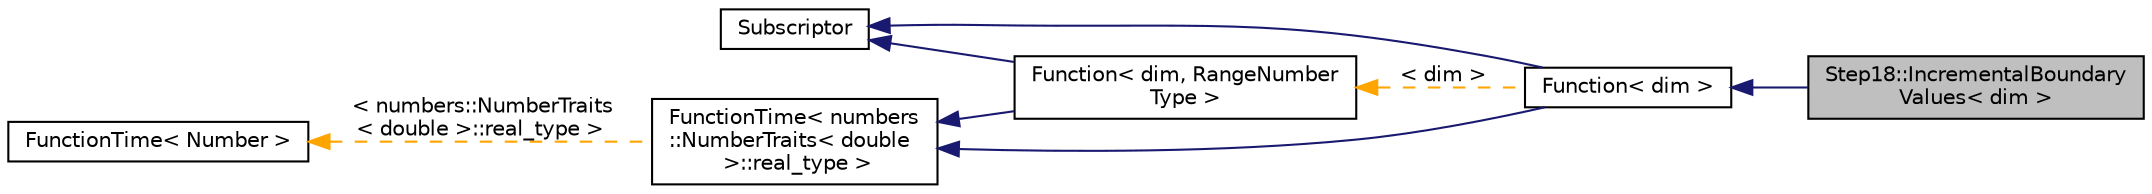 digraph "Step18::IncrementalBoundaryValues&lt; dim &gt;"
{
 // LATEX_PDF_SIZE
  edge [fontname="Helvetica",fontsize="10",labelfontname="Helvetica",labelfontsize="10"];
  node [fontname="Helvetica",fontsize="10",shape=record];
  rankdir="LR";
  Node1 [label="Step18::IncrementalBoundary\lValues\< dim \>",height=0.2,width=0.4,color="black", fillcolor="grey75", style="filled", fontcolor="black",tooltip=" "];
  Node2 -> Node1 [dir="back",color="midnightblue",fontsize="10",style="solid",fontname="Helvetica"];
  Node2 [label="Function\< dim \>",height=0.2,width=0.4,color="black", fillcolor="white", style="filled",URL="$classFunction.html",tooltip=" "];
  Node3 -> Node2 [dir="back",color="midnightblue",fontsize="10",style="solid",fontname="Helvetica"];
  Node3 [label="FunctionTime\< numbers\l::NumberTraits\< double\l \>::real_type \>",height=0.2,width=0.4,color="black", fillcolor="white", style="filled",URL="$classFunctionTime.html",tooltip=" "];
  Node4 -> Node3 [dir="back",color="orange",fontsize="10",style="dashed",label=" \< numbers::NumberTraits\l\< double \>::real_type \>" ,fontname="Helvetica"];
  Node4 [label="FunctionTime\< Number \>",height=0.2,width=0.4,color="black", fillcolor="white", style="filled",URL="$classFunctionTime.html",tooltip=" "];
  Node5 -> Node2 [dir="back",color="midnightblue",fontsize="10",style="solid",fontname="Helvetica"];
  Node5 [label="Subscriptor",height=0.2,width=0.4,color="black", fillcolor="white", style="filled",URL="$classSubscriptor.html",tooltip=" "];
  Node6 -> Node2 [dir="back",color="orange",fontsize="10",style="dashed",label=" \< dim \>" ,fontname="Helvetica"];
  Node6 [label="Function\< dim, RangeNumber\lType \>",height=0.2,width=0.4,color="black", fillcolor="white", style="filled",URL="$classFunction.html",tooltip=" "];
  Node3 -> Node6 [dir="back",color="midnightblue",fontsize="10",style="solid",fontname="Helvetica"];
  Node5 -> Node6 [dir="back",color="midnightblue",fontsize="10",style="solid",fontname="Helvetica"];
}
